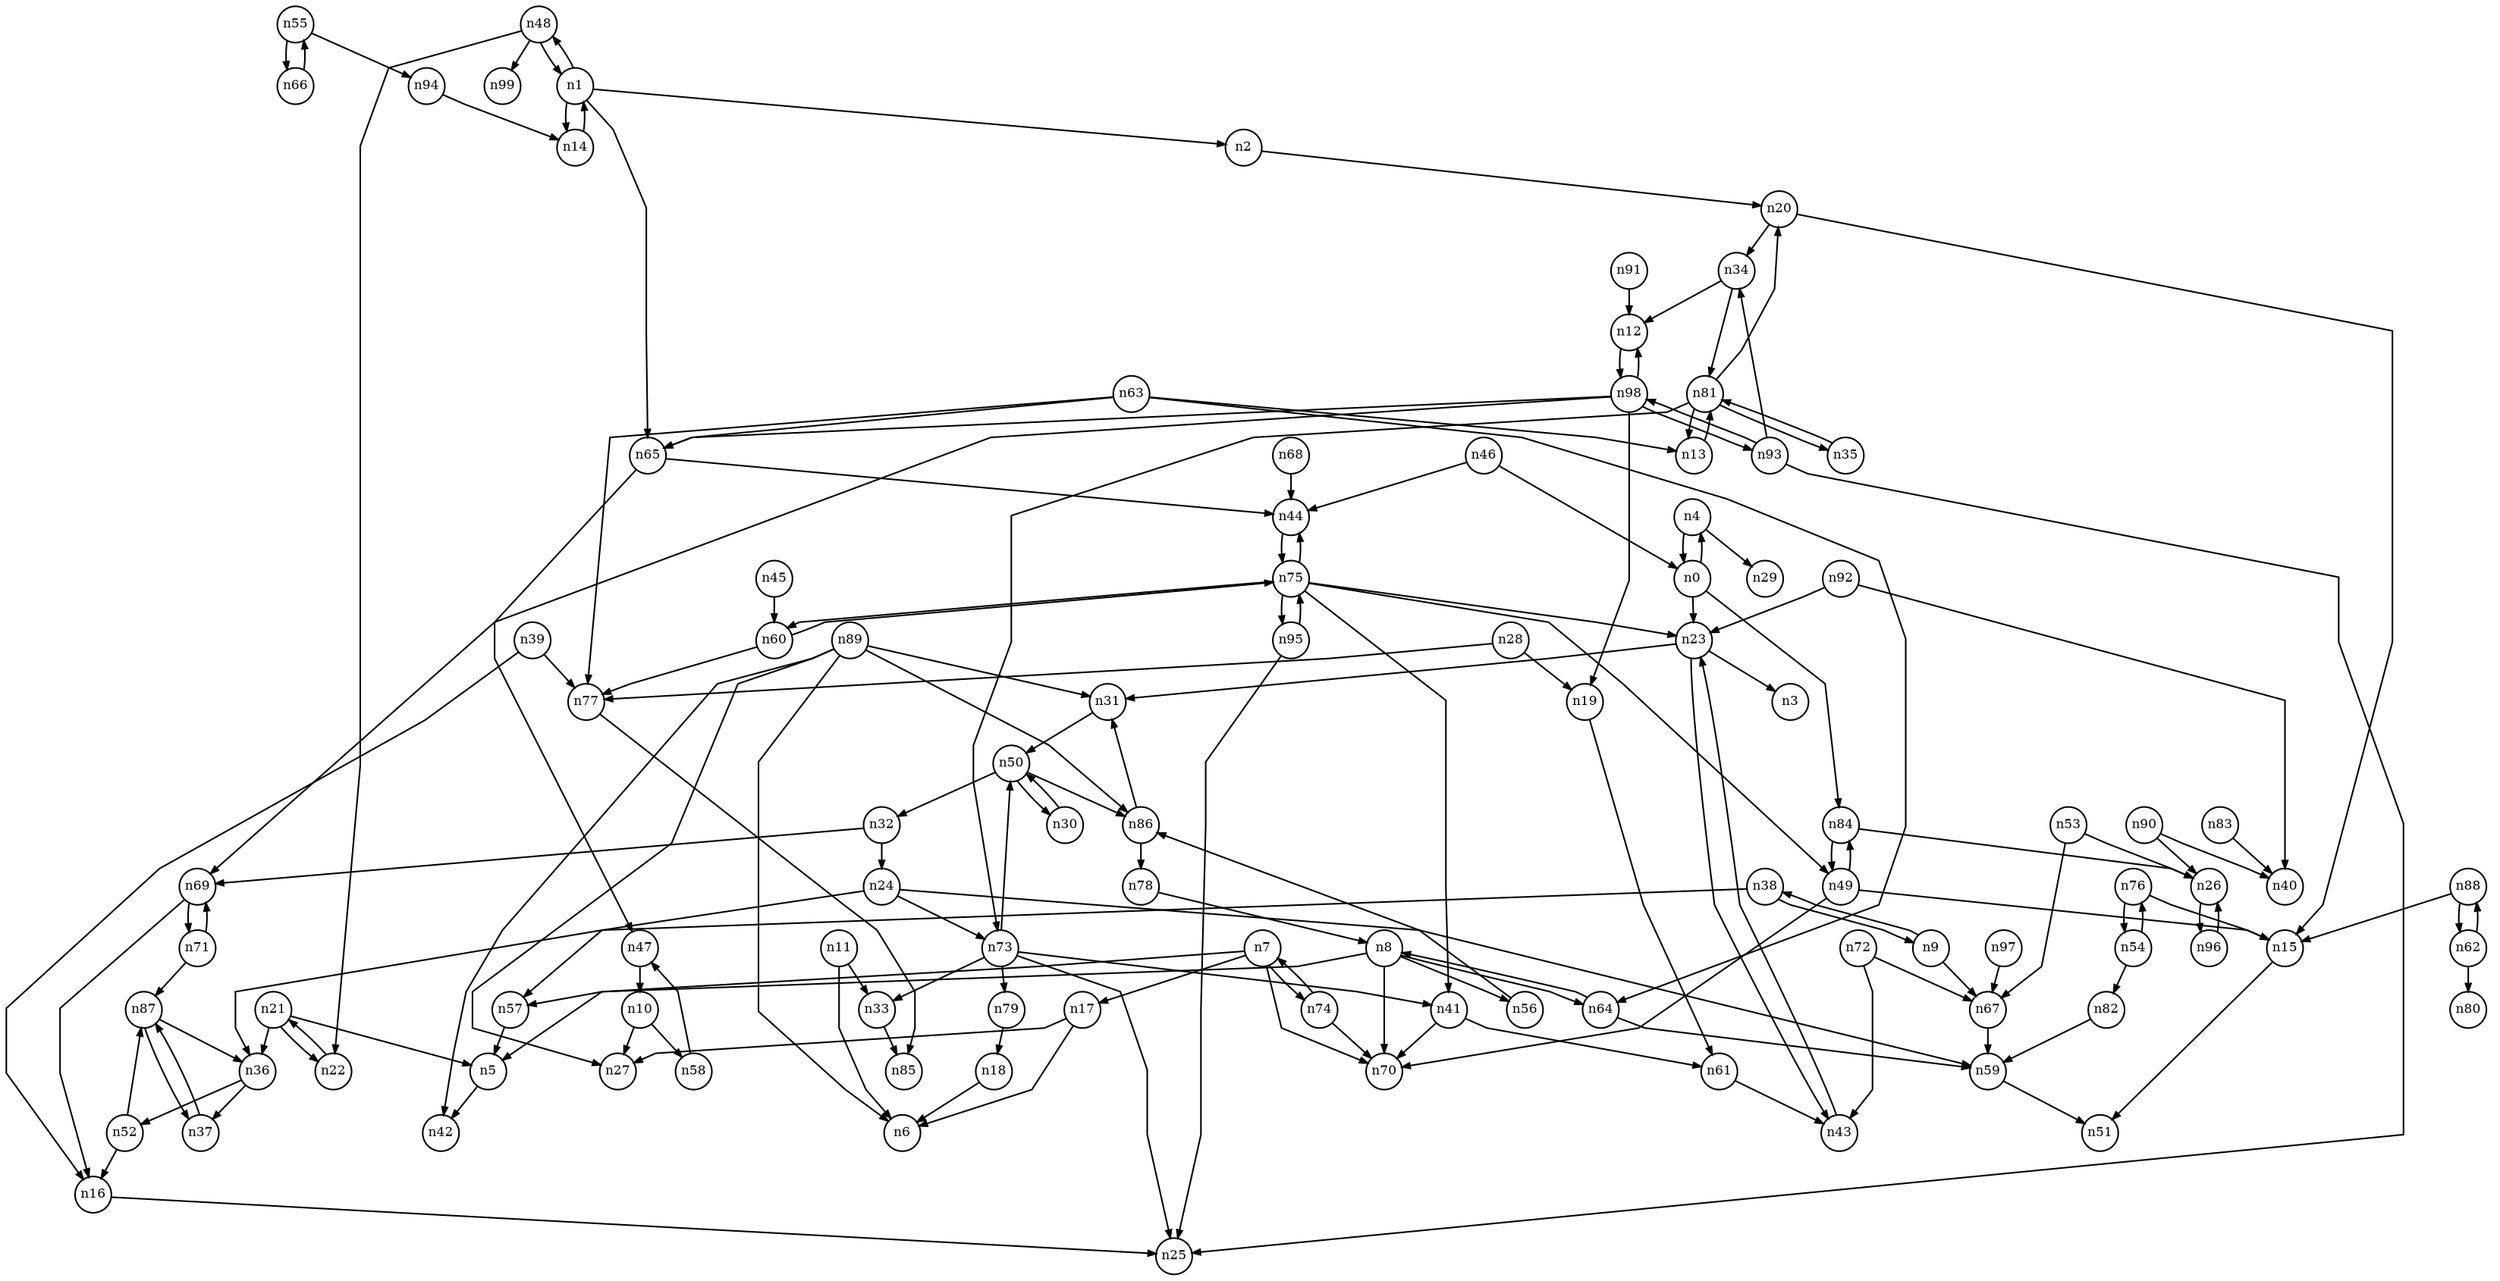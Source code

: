 digraph G{
splines=polyline;
ranksep=0.22;
nodesep=0.22;
nodesize=0.32;
fontsize=8
edge [arrowsize=0.5]
node [fontsize=8 shape=circle width=0.32 fixedsize=shape];

n4 -> n29
n4 -> n0
n0 -> n4
n0 -> n23
n0 -> n84
n23 -> n3
n23 -> n31
n23 -> n43
n84 -> n26
n84 -> n49
n2 -> n20
n1 -> n2
n1 -> n14
n1 -> n48
n1 -> n65
n14 -> n1
n48 -> n22
n48 -> n99
n48 -> n1
n65 -> n44
n65 -> n47
n20 -> n15
n20 -> n34
n5 -> n42
n7 -> n5
n7 -> n17
n7 -> n70
n7 -> n74
n17 -> n6
n17 -> n27
n74 -> n70
n74 -> n7
n56 -> n86
n8 -> n56
n8 -> n57
n8 -> n64
n8 -> n70
n57 -> n5
n64 -> n59
n64 -> n8
n38 -> n36
n38 -> n9
n9 -> n38
n9 -> n67
n67 -> n59
n10 -> n27
n10 -> n58
n58 -> n47
n11 -> n6
n11 -> n33
n33 -> n85
n15 -> n51
n16 -> n25
n18 -> n6
n61 -> n43
n19 -> n61
n34 -> n12
n34 -> n81
n21 -> n5
n21 -> n22
n21 -> n36
n22 -> n21
n36 -> n52
n36 -> n37
n31 -> n50
n43 -> n23
n24 -> n57
n24 -> n59
n24 -> n73
n59 -> n51
n73 -> n25
n73 -> n33
n73 -> n41
n73 -> n79
n73 -> n50
n28 -> n19
n28 -> n77
n77 -> n85
n32 -> n24
n32 -> n69
n69 -> n16
n69 -> n71
n12 -> n98
n52 -> n16
n52 -> n87
n87 -> n36
n87 -> n37
n37 -> n87
n39 -> n16
n39 -> n77
n41 -> n61
n41 -> n70
n60 -> n77
n60 -> n75
n45 -> n60
n46 -> n0
n46 -> n44
n44 -> n75
n49 -> n15
n49 -> n70
n49 -> n84
n30 -> n50
n50 -> n30
n50 -> n32
n50 -> n86
n86 -> n31
n86 -> n78
n26 -> n96
n53 -> n26
n53 -> n67
n76 -> n15
n76 -> n54
n54 -> n76
n54 -> n82
n82 -> n59
n66 -> n55
n55 -> n66
n55 -> n94
n94 -> n14
n47 -> n10
n62 -> n80
n62 -> n88
n88 -> n15
n88 -> n62
n13 -> n81
n63 -> n13
n63 -> n64
n63 -> n65
n63 -> n77
n68 -> n44
n71 -> n69
n71 -> n87
n72 -> n43
n72 -> n67
n79 -> n18
n75 -> n23
n75 -> n41
n75 -> n44
n75 -> n49
n75 -> n60
n75 -> n95
n95 -> n25
n95 -> n75
n81 -> n13
n81 -> n20
n81 -> n35
n81 -> n73
n35 -> n81
n83 -> n40
n78 -> n8
n89 -> n6
n89 -> n27
n89 -> n31
n89 -> n42
n89 -> n86
n90 -> n26
n90 -> n40
n91 -> n12
n92 -> n23
n92 -> n40
n93 -> n25
n93 -> n34
n93 -> n98
n96 -> n26
n97 -> n67
n98 -> n12
n98 -> n19
n98 -> n65
n98 -> n69
n98 -> n93
}
